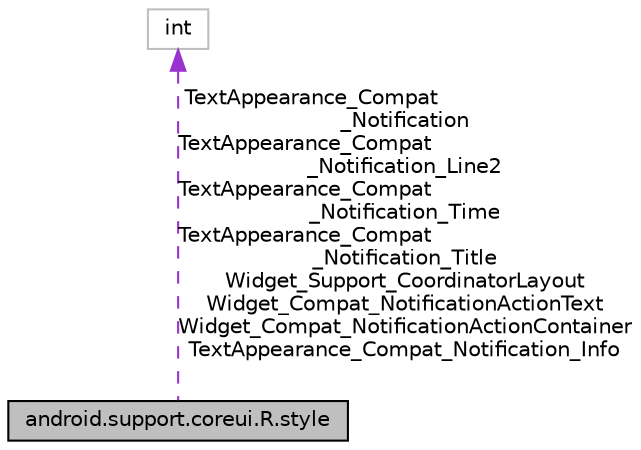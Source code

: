 digraph "android.support.coreui.R.style"
{
 // INTERACTIVE_SVG=YES
 // LATEX_PDF_SIZE
  edge [fontname="Helvetica",fontsize="10",labelfontname="Helvetica",labelfontsize="10"];
  node [fontname="Helvetica",fontsize="10",shape=record];
  Node1 [label="android.support.coreui.R.style",height=0.2,width=0.4,color="black", fillcolor="grey75", style="filled", fontcolor="black",tooltip=" "];
  Node2 -> Node1 [dir="back",color="darkorchid3",fontsize="10",style="dashed",label=" TextAppearance_Compat\l_Notification\nTextAppearance_Compat\l_Notification_Line2\nTextAppearance_Compat\l_Notification_Time\nTextAppearance_Compat\l_Notification_Title\nWidget_Support_CoordinatorLayout\nWidget_Compat_NotificationActionText\nWidget_Compat_NotificationActionContainer\nTextAppearance_Compat_Notification_Info" ,fontname="Helvetica"];
  Node2 [label="int",height=0.2,width=0.4,color="grey75", fillcolor="white", style="filled",tooltip=" "];
}
